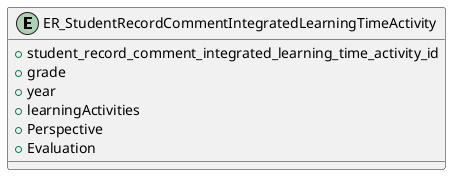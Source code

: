 @startuml

entity "ER_StudentRecordCommentIntegratedLearningTimeActivity"{
    + student_record_comment_integrated_learning_time_activity_id
    + grade
    + year
    + learningActivities
    + Perspective
    + Evaluation
}
@enduml